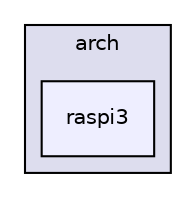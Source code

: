 digraph "D:/Pool/eclipse-workspace_aarch64/newspace/raspiOS/include/arch/raspi3" {
  compound=true
  node [ fontsize="10", fontname="Helvetica"];
  edge [ labelfontsize="10", labelfontname="Helvetica"];
  subgraph clusterdir_7c40e03ac1dfef8b430578d46da2b8fd {
    graph [ bgcolor="#ddddee", pencolor="black", label="arch" fontname="Helvetica", fontsize="10", URL="dir_7c40e03ac1dfef8b430578d46da2b8fd.html"]
  dir_f584a7346c1b8013dc1b331940cf7785 [shape=box, label="raspi3", style="filled", fillcolor="#eeeeff", pencolor="black", URL="dir_f584a7346c1b8013dc1b331940cf7785.html"];
  }
}
